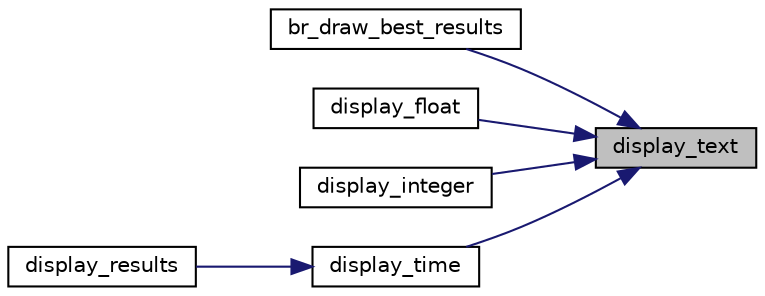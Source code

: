 digraph "display_text"
{
 // INTERACTIVE_SVG=YES
 // LATEX_PDF_SIZE
  edge [fontname="Helvetica",fontsize="10",labelfontname="Helvetica",labelfontsize="10"];
  node [fontname="Helvetica",fontsize="10",shape=record];
  rankdir="RL";
  Node1 [label="display_text",height=0.2,width=0.4,color="black", fillcolor="grey75", style="filled", fontcolor="black",tooltip=" "];
  Node1 -> Node2 [dir="back",color="midnightblue",fontsize="10",style="solid",fontname="Helvetica"];
  Node2 [label="br_draw_best_results",height=0.2,width=0.4,color="black", fillcolor="white", style="filled",URL="$group__best__results.html#ga98f74d5a4916bd2510f8da7c5651f1af",tooltip=" "];
  Node1 -> Node3 [dir="back",color="midnightblue",fontsize="10",style="solid",fontname="Helvetica"];
  Node3 [label="display_float",height=0.2,width=0.4,color="black", fillcolor="white", style="filled",URL="$_chars_8c.html#ae2b27b4682e2bd118e795fcb371bba90",tooltip=" "];
  Node1 -> Node4 [dir="back",color="midnightblue",fontsize="10",style="solid",fontname="Helvetica"];
  Node4 [label="display_integer",height=0.2,width=0.4,color="black", fillcolor="white", style="filled",URL="$_chars_8c.html#aeee85ccab29d775c40526ab83c6fa595",tooltip=" "];
  Node1 -> Node5 [dir="back",color="midnightblue",fontsize="10",style="solid",fontname="Helvetica"];
  Node5 [label="display_time",height=0.2,width=0.4,color="black", fillcolor="white", style="filled",URL="$_chars_8c.html#a682fd10bca088c340f33be2806e950d6",tooltip=" "];
  Node5 -> Node6 [dir="back",color="midnightblue",fontsize="10",style="solid",fontname="Helvetica"];
  Node6 [label="display_results",height=0.2,width=0.4,color="black", fillcolor="white", style="filled",URL="$race_8c.html#a43b01f62f162c9f0469b4f95ea7db7f2",tooltip=" "];
}
